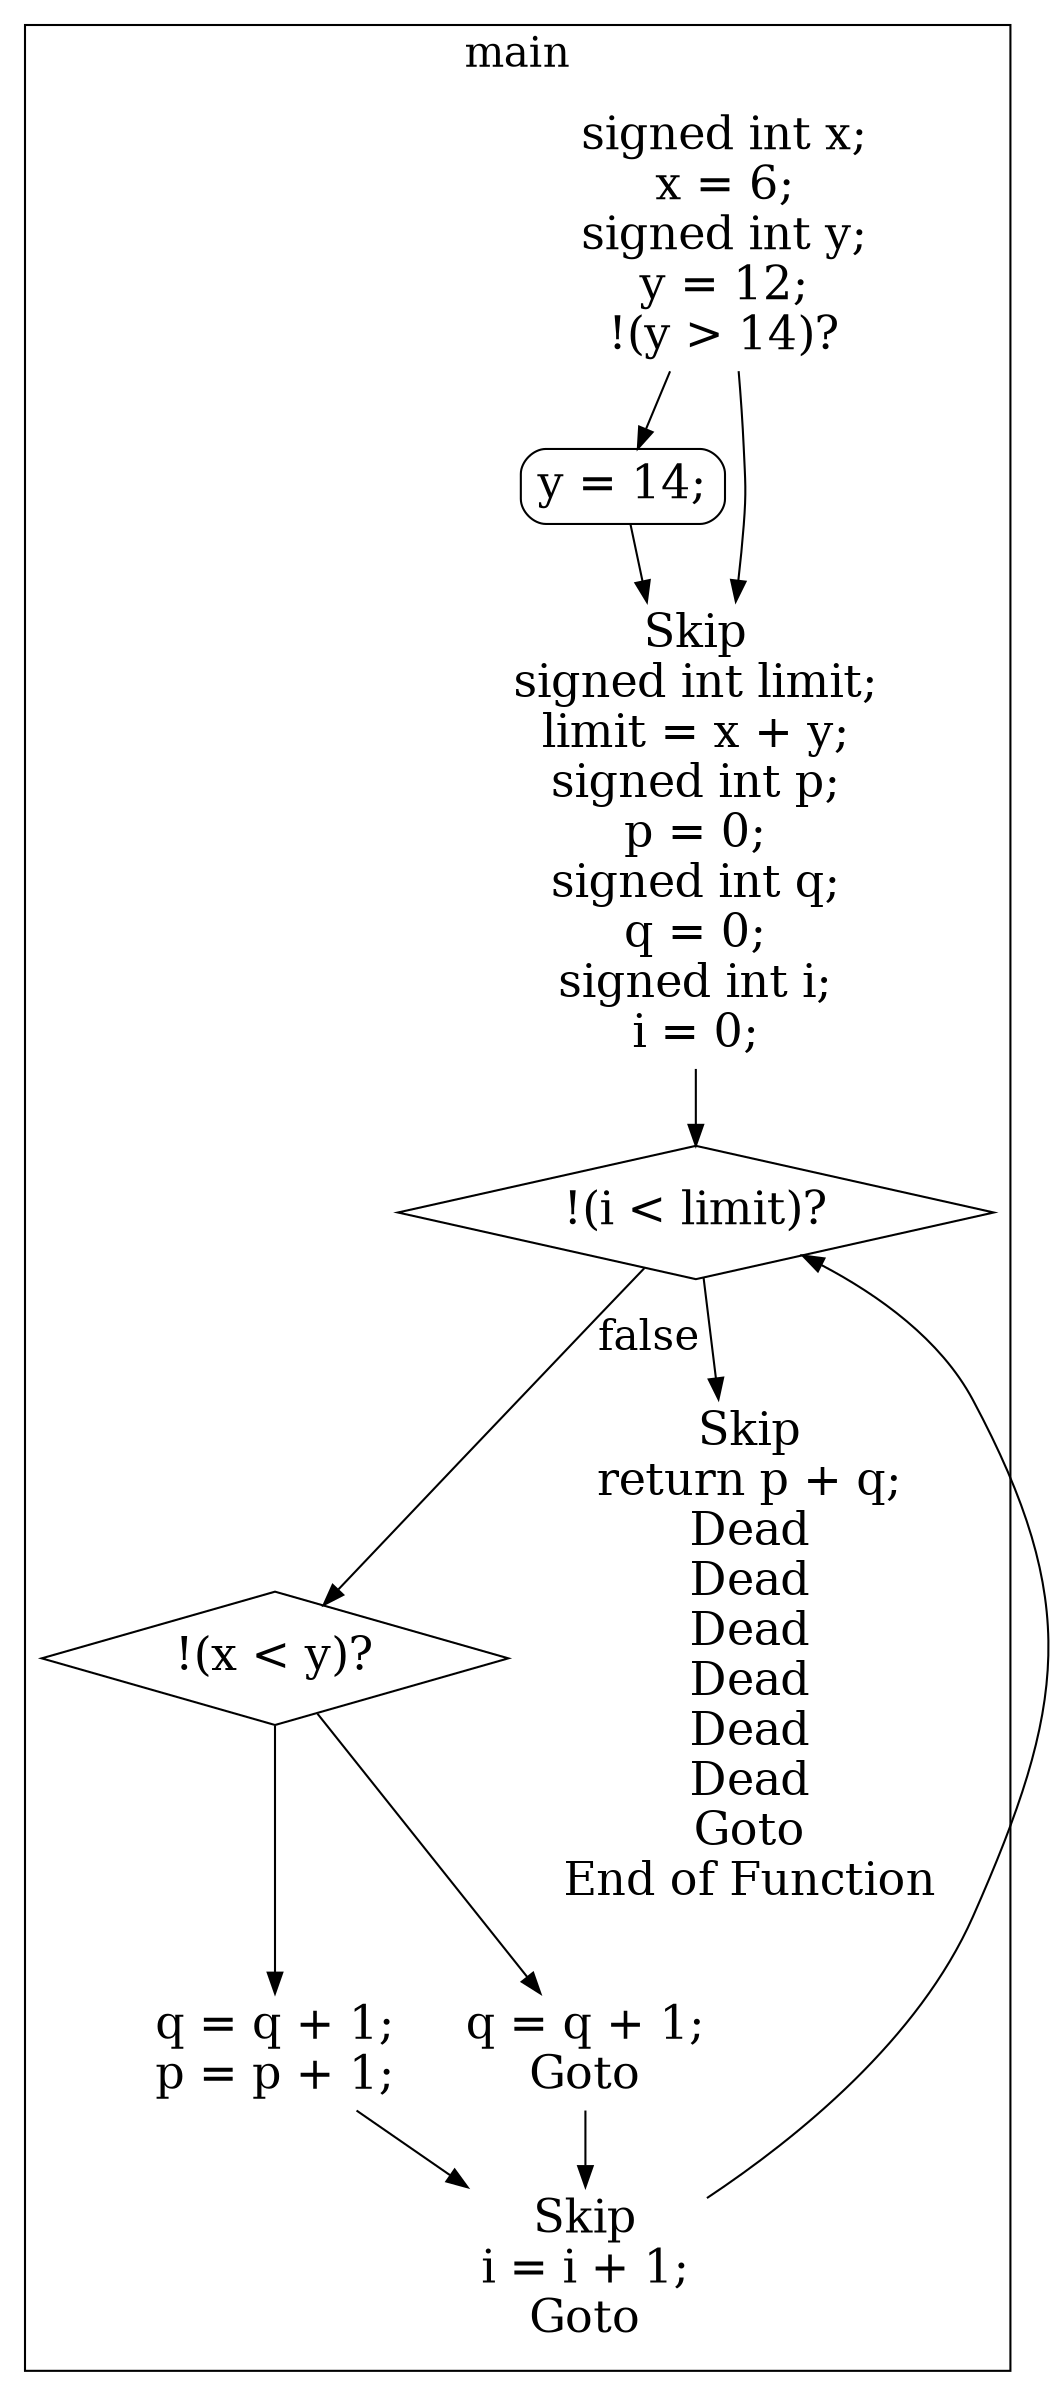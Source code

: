 digraph G {
color=black;
orientation=portrait;
fontsize=20;
compound=true;
size="30,40";
ratio=compress;
subgraph "cluster_main" {
label="main";
Node_0_5 [shape=Mrecord, fontsize=22, label="y = 14;"];
Node_0_15 [shape=diamond, fontsize=22, label="!(i \< limit)?"];
Node_0_15 -> Node_0_16 [fontsize=20, label="false"];
Node_0_16 [shape=diamond, fontsize=22, label="!(x \< y)?"];
Node_0_0_Node_0_1_Node_0_2_Node_0_3_Node_0_4 [label="signed int x;\nx = 6;\nsigned int y;\ny = 12;\n!(y \> 14)?", shape=plaintext, fontsize=22, color=red];
Node_0_6_Node_0_7_Node_0_8_Node_0_9_Node_0_10_Node_0_11_Node_0_12_Node_0_13_Node_0_14 [label="Skip\nsigned int limit;\nlimit = x + y;\nsigned int p;\np = 0;\nsigned int q;\nq = 0;\nsigned int i;\ni = 0;", shape=plaintext, fontsize=22, color=red];
Node_0_19_Node_0_20 [label="q = q + 1;\np = p + 1;", shape=plaintext, fontsize=22, color=red];
Node_0_17_Node_0_18 [label="q = q + 1;\nGoto", shape=plaintext, fontsize=22, color=red];
Node_0_21_Node_0_22_Node_0_23 [label="Skip\ni = i + 1;\nGoto", shape=plaintext, fontsize=22, color=red];
Node_0_24_Node_0_25_Node_0_26_Node_0_27_Node_0_28_Node_0_29_Node_0_30_Node_0_31_Node_0_32_Node_0_33 [label="Skip\nreturn p + q;\nDead\nDead\nDead\nDead\nDead\nDead\nGoto\nEnd of Function", shape=plaintext, fontsize=22, color=red];
}

Node_0_0_Node_0_1_Node_0_2_Node_0_3_Node_0_4 -> Node_0_5;
Node_0_6_Node_0_7_Node_0_8_Node_0_9_Node_0_10_Node_0_11_Node_0_12_Node_0_13_Node_0_14 -> Node_0_15;
Node_0_0_Node_0_1_Node_0_2_Node_0_3_Node_0_4 -> Node_0_6_Node_0_7_Node_0_8_Node_0_9_Node_0_10_Node_0_11_Node_0_12_Node_0_13_Node_0_14;
Node_0_5 -> Node_0_6_Node_0_7_Node_0_8_Node_0_9_Node_0_10_Node_0_11_Node_0_12_Node_0_13_Node_0_14;
Node_0_16 -> Node_0_19_Node_0_20;
Node_0_16 -> Node_0_17_Node_0_18;
Node_0_21_Node_0_22_Node_0_23 -> Node_0_15;
Node_0_19_Node_0_20 -> Node_0_21_Node_0_22_Node_0_23;
Node_0_17_Node_0_18 -> Node_0_21_Node_0_22_Node_0_23;
Node_0_15 -> Node_0_24_Node_0_25_Node_0_26_Node_0_27_Node_0_28_Node_0_29_Node_0_30_Node_0_31_Node_0_32_Node_0_33;
}
